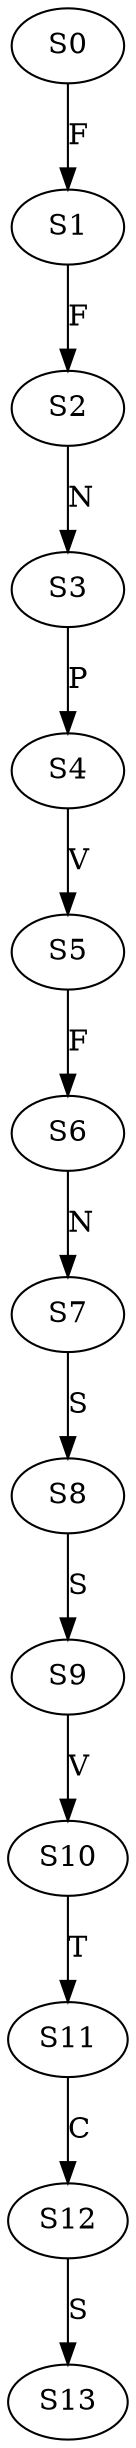 strict digraph  {
	S0 -> S1 [ label = F ];
	S1 -> S2 [ label = F ];
	S2 -> S3 [ label = N ];
	S3 -> S4 [ label = P ];
	S4 -> S5 [ label = V ];
	S5 -> S6 [ label = F ];
	S6 -> S7 [ label = N ];
	S7 -> S8 [ label = S ];
	S8 -> S9 [ label = S ];
	S9 -> S10 [ label = V ];
	S10 -> S11 [ label = T ];
	S11 -> S12 [ label = C ];
	S12 -> S13 [ label = S ];
}
